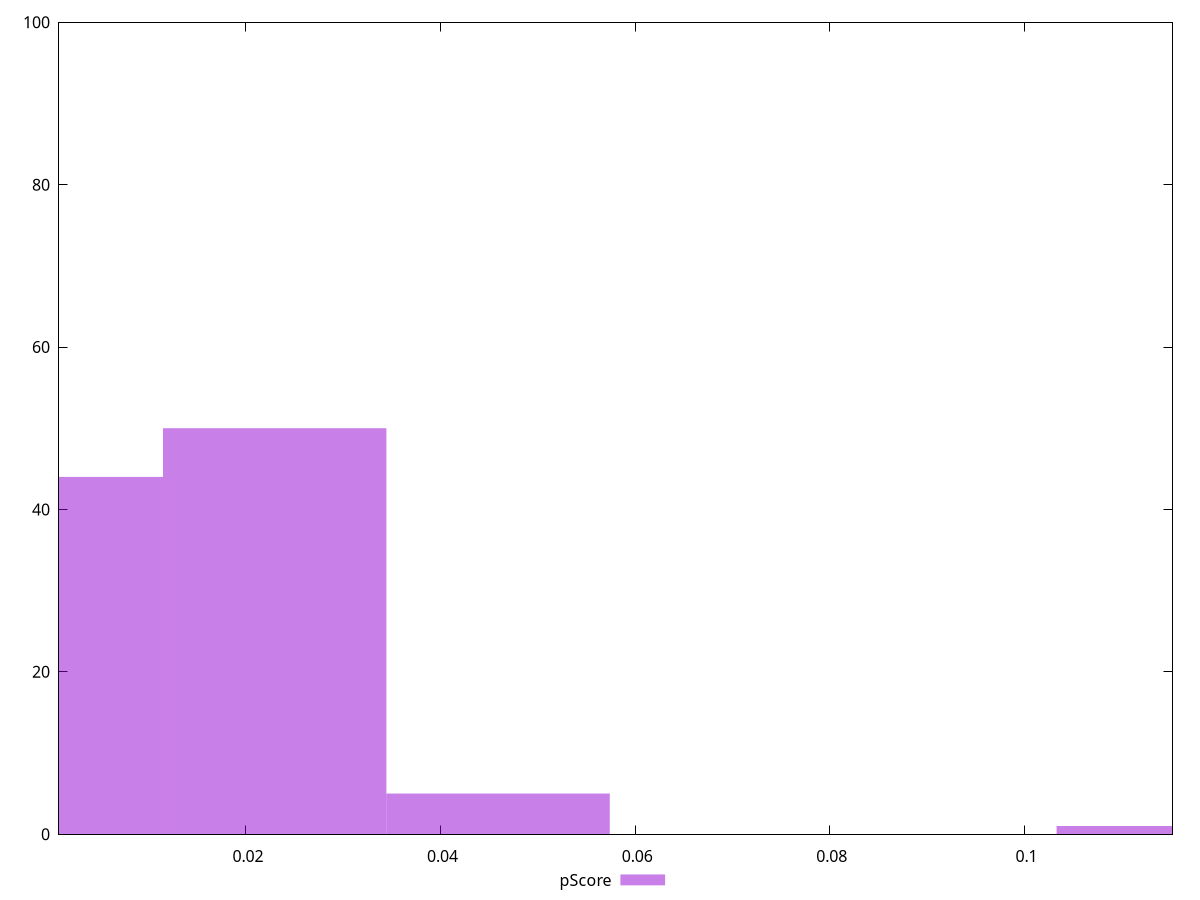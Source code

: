 reset

$pScore <<EOF
0.0229560241433979 50
0 44
0.0459120482867958 5
0.1147801207169895 1
EOF

set key outside below
set boxwidth 0.0229560241433979
set xrange [0.0007920555470722901:0.11521316193647624]
set yrange [0:100]
set trange [0:100]
set style fill transparent solid 0.5 noborder
set terminal svg size 640, 490 enhanced background rgb 'white'
set output "reports/report_00027_2021-02-24T12-40-31.850Z/max-potential-fid/samples/music/pScore/histogram.svg"

plot $pScore title "pScore" with boxes

reset

